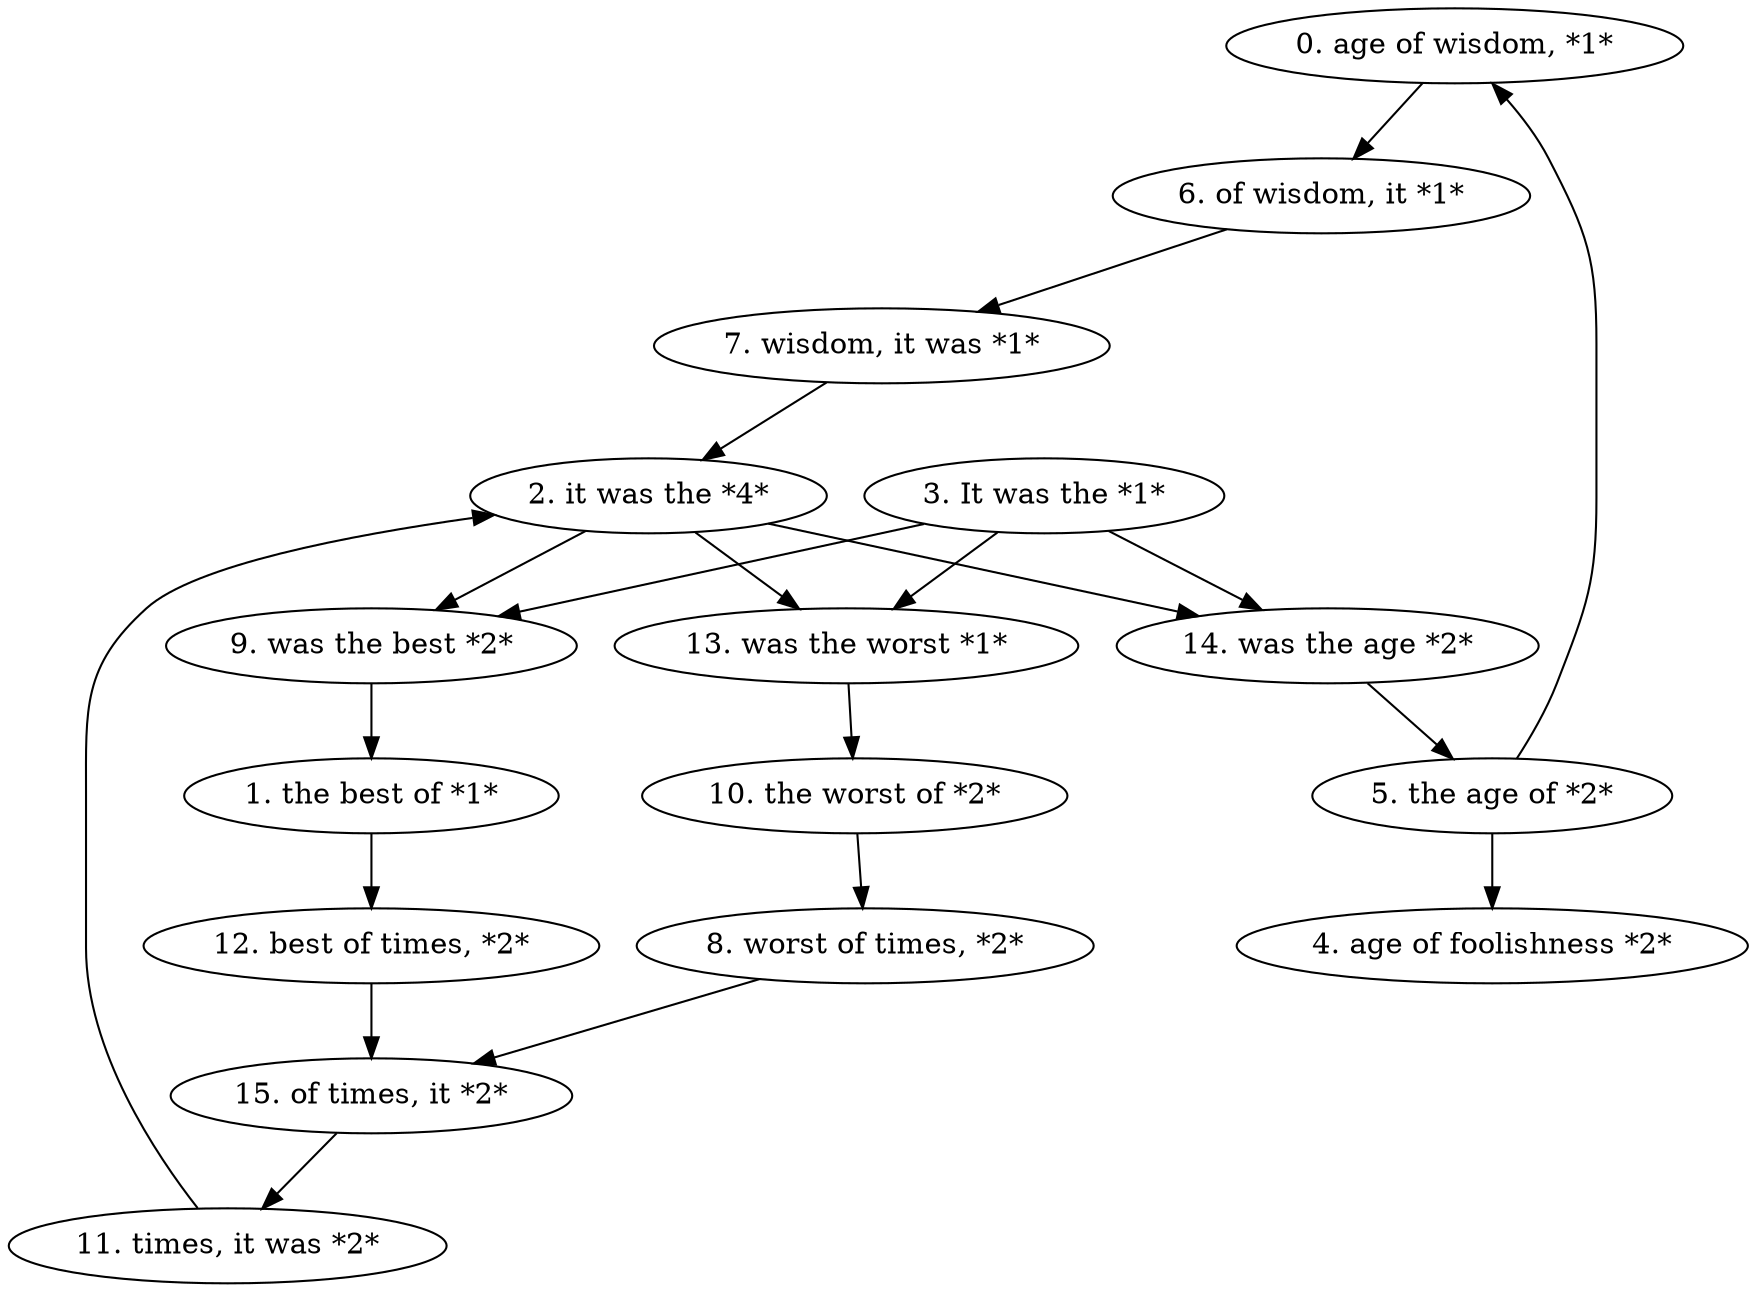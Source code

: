 digraph G {
	node0 [label="0. age of wisdom, *1*"];
	node1 [label="1. the best of *1*"];
	node2 [label="2. it was the *4*"];
	node3 [label="3. It was the *1*"];
	node4 [label="4. age of foolishness *2*"];
	node5 [label="5. the age of *2*"];
	node6 [label="6. of wisdom, it *1*"];
	node7 [label="7. wisdom, it was *1*"];
	node8 [label="8. worst of times, *2*"];
	node9 [label="9. was the best *2*"];
	node10 [label="10. the worst of *2*"];
	node11 [label="11. times, it was *2*"];
	node12 [label="12. best of times, *2*"];
	node13 [label="13. was the worst *1*"];
	node14 [label="14. was the age *2*"];
	node15 [label="15. of times, it *2*"];
	node0 -> node6;
	node1 -> node12;
	node2 -> node9;
	node2 -> node13;
	node2 -> node14;
	node3 -> node9;
	node3 -> node13;
	node3 -> node14;
	node5 -> node0;
	node5 -> node4;
	node6 -> node7;
	node7 -> node2;
	node8 -> node15;
	node9 -> node1;
	node10 -> node8;
	node11 -> node2;
	node12 -> node15;
	node13 -> node10;
	node14 -> node5;
	node15 -> node11;
}